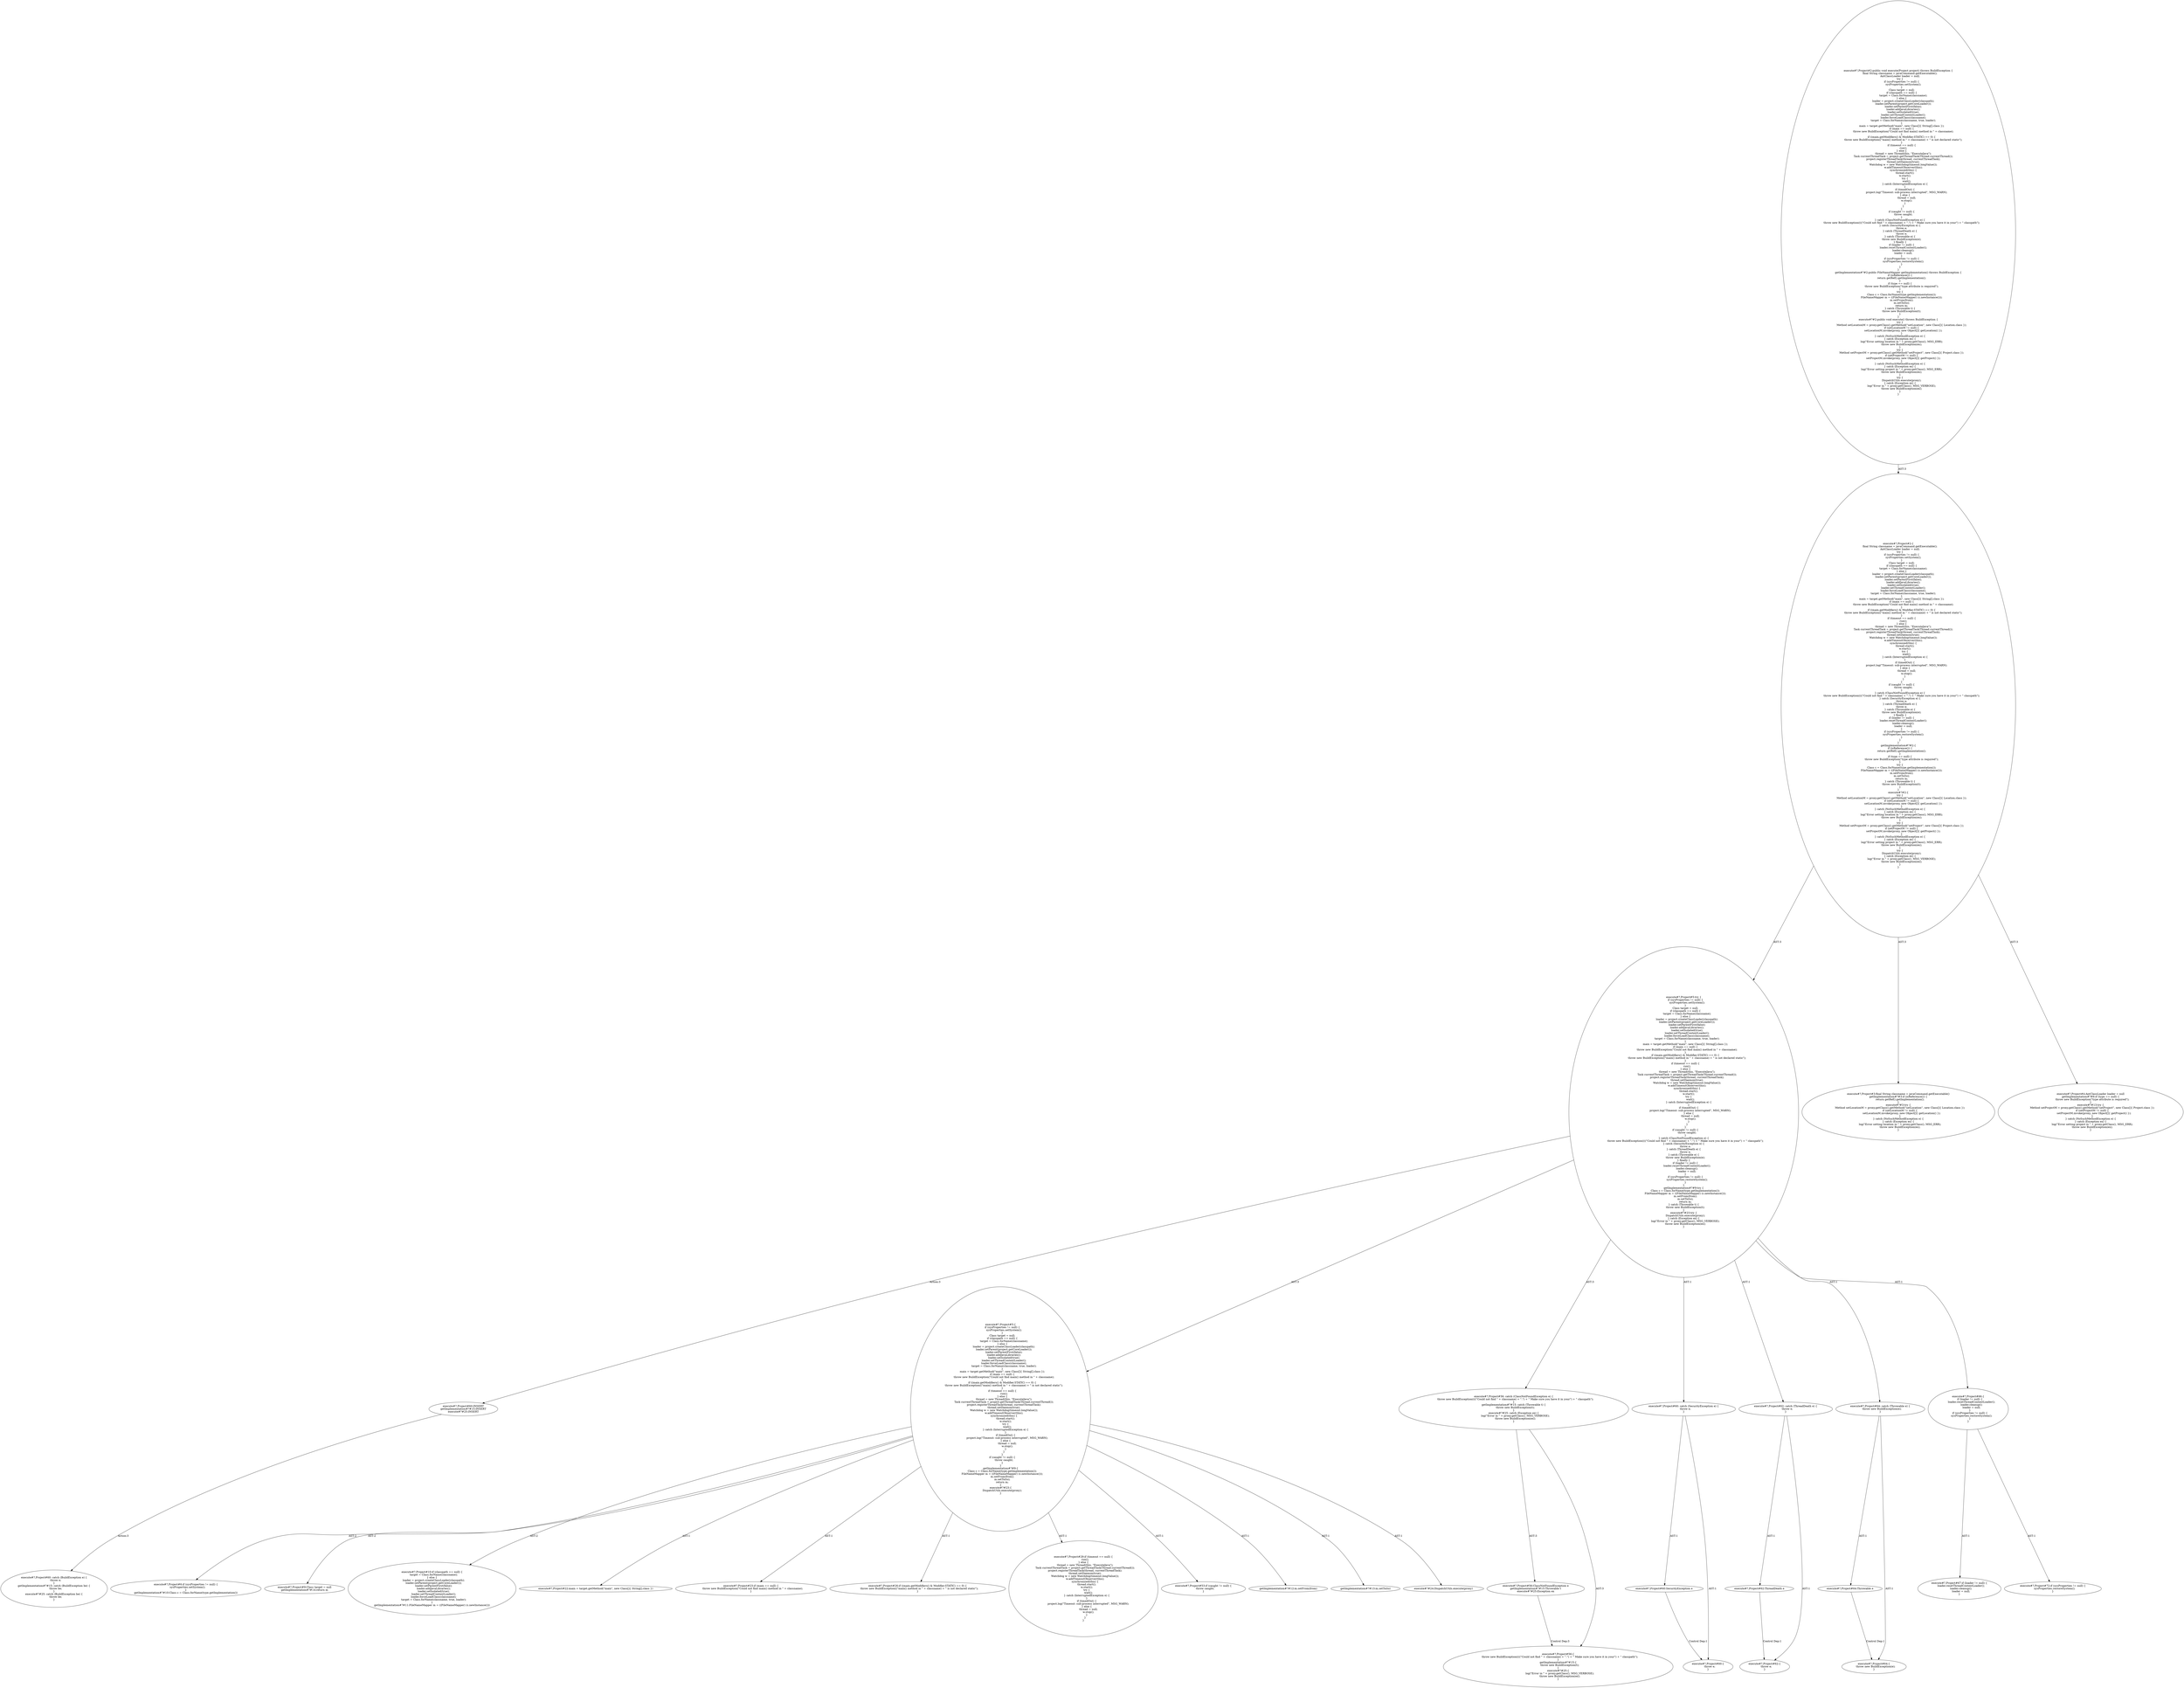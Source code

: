 digraph "Pattern" {
0 [label="execute#?,Project#60:INSERT
getImplementation#?#15:INSERT
execute#?#25:INSERT" shape=ellipse]
1 [label="execute#?,Project#5:try \{
    if (sysProperties != null) \{
        sysProperties.setSystem();
    \}
    Class target = null;
    if (classpath == null) \{
        target = Class.forName(classname);
    \} else \{
        loader = project.createClassLoader(classpath);
        loader.setParent(project.getCoreLoader());
        loader.setParentFirst(false);
        loader.addJavaLibraries();
        loader.setIsolated(true);
        loader.setThreadContextLoader();
        loader.forceLoadClass(classname);
        target = Class.forName(classname, true, loader);
    \}
    main = target.getMethod(\"main\", new Class[]\{ String[].class \});
    if (main == null) \{
        throw new BuildException(\"Could not find main() method in \" + classname);
    \}
    if ((main.getModifiers() & Modifier.STATIC) == 0) \{
        throw new BuildException((\"main() method in \" + classname) + \" is not declared static\");
    \}
    if (timeout == null) \{
        run();
    \} else \{
        thread = new Thread(this, \"ExecuteJava\");
        Task currentThreadTask = project.getThreadTask(Thread.currentThread());
        project.registerThreadTask(thread, currentThreadTask);
        thread.setDaemon(true);
        Watchdog w = new Watchdog(timeout.longValue());
        w.addTimeoutObserver(this);
        synchronized(this) \{
            thread.start();
            w.start();
            try \{
                wait();
            \} catch (InterruptedException e) \{
            \}
            if (timedOut) \{
                project.log(\"Timeout: sub-process interrupted\", MSG_WARN);
            \} else \{
                thread = null;
                w.stop();
            \}
        \}
    \}
    if (caught != null) \{
        throw caught;
    \}
\} catch (ClassNotFoundException e) \{
    throw new BuildException((((\"Could not find \" + classname) + \".\") + \" Make sure you have it in your\") + \" classpath\");
\} catch (SecurityException e) \{
    throw e;
\} catch (ThreadDeath e) \{
    throw e;
\} catch (Throwable e) \{
    throw new BuildException(e);
\} finally \{
    if (loader != null) \{
        loader.resetThreadContextLoader();
        loader.cleanup();
        loader = null;
    \}
    if (sysProperties != null) \{
        sysProperties.restoreSystem();
    \}
\}
getImplementation#?#9:try \{
    Class c = Class.forName(type.getImplementation());
    FileNameMapper m = ((FileNameMapper) (c.newInstance()));
    m.setFrom(from);
    m.setTo(to);
    return m;
\} catch (Throwable t) \{
    throw new BuildException(t);
\}
execute#?#23:try \{
    DispatchUtils.execute(proxy);
\} catch (Exception ex) \{
    log(\"Error in \" + proxy.getClass(), MSG_VERBOSE);
    throw new BuildException(ex);
\}" shape=ellipse]
2 [label="execute#?,Project#2:\{
    final String classname = javaCommand.getExecutable();
    AntClassLoader loader = null;
    try \{
        if (sysProperties != null) \{
            sysProperties.setSystem();
        \}
        Class target = null;
        if (classpath == null) \{
            target = Class.forName(classname);
        \} else \{
            loader = project.createClassLoader(classpath);
            loader.setParent(project.getCoreLoader());
            loader.setParentFirst(false);
            loader.addJavaLibraries();
            loader.setIsolated(true);
            loader.setThreadContextLoader();
            loader.forceLoadClass(classname);
            target = Class.forName(classname, true, loader);
        \}
        main = target.getMethod(\"main\", new Class[]\{ String[].class \});
        if (main == null) \{
            throw new BuildException(\"Could not find main() method in \" + classname);
        \}
        if ((main.getModifiers() & Modifier.STATIC) == 0) \{
            throw new BuildException((\"main() method in \" + classname) + \" is not declared static\");
        \}
        if (timeout == null) \{
            run();
        \} else \{
            thread = new Thread(this, \"ExecuteJava\");
            Task currentThreadTask = project.getThreadTask(Thread.currentThread());
            project.registerThreadTask(thread, currentThreadTask);
            thread.setDaemon(true);
            Watchdog w = new Watchdog(timeout.longValue());
            w.addTimeoutObserver(this);
            synchronized(this) \{
                thread.start();
                w.start();
                try \{
                    wait();
                \} catch (InterruptedException e) \{
                \}
                if (timedOut) \{
                    project.log(\"Timeout: sub-process interrupted\", MSG_WARN);
                \} else \{
                    thread = null;
                    w.stop();
                \}
            \}
        \}
        if (caught != null) \{
            throw caught;
        \}
    \} catch (ClassNotFoundException e) \{
        throw new BuildException((((\"Could not find \" + classname) + \".\") + \" Make sure you have it in your\") + \" classpath\");
    \} catch (SecurityException e) \{
        throw e;
    \} catch (ThreadDeath e) \{
        throw e;
    \} catch (Throwable e) \{
        throw new BuildException(e);
    \} finally \{
        if (loader != null) \{
            loader.resetThreadContextLoader();
            loader.cleanup();
            loader = null;
        \}
        if (sysProperties != null) \{
            sysProperties.restoreSystem();
        \}
    \}
\}
getImplementation#?#2:\{
    if (isReference()) \{
        return getRef().getImplementation();
    \}
    if (type == null) \{
        throw new BuildException(\"type attribute is required\");
    \}
    try \{
        Class c = Class.forName(type.getImplementation());
        FileNameMapper m = ((FileNameMapper) (c.newInstance()));
        m.setFrom(from);
        m.setTo(to);
        return m;
    \} catch (Throwable t) \{
        throw new BuildException(t);
    \}
\}
execute#?#2:\{
    try \{
        Method setLocationM = proxy.getClass().getMethod(\"setLocation\", new Class[]\{ Location.class \});
        if (setLocationM != null) \{
            setLocationM.invoke(proxy, new Object[]\{ getLocation() \});
        \}
    \} catch (NoSuchMethodException e) \{
    \} catch (Exception ex) \{
        log(\"Error setting location in \" + proxy.getClass(), MSG_ERR);
        throw new BuildException(ex);
    \}
    try \{
        Method setProjectM = proxy.getClass().getMethod(\"setProject\", new Class[]\{ Project.class \});
        if (setProjectM != null) \{
            setProjectM.invoke(proxy, new Object[]\{ getProject() \});
        \}
    \} catch (NoSuchMethodException e) \{
    \} catch (Exception ex) \{
        log(\"Error setting project in \" + proxy.getClass(), MSG_ERR);
        throw new BuildException(ex);
    \}
    try \{
        DispatchUtils.execute(proxy);
    \} catch (Exception ex) \{
        log(\"Error in \" + proxy.getClass(), MSG_VERBOSE);
        throw new BuildException(ex);
    \}
\}" shape=ellipse]
3 [label="execute#?,Project#2:public void execute(Project project) throws BuildException \{
    final String classname = javaCommand.getExecutable();
    AntClassLoader loader = null;
    try \{
        if (sysProperties != null) \{
            sysProperties.setSystem();
        \}
        Class target = null;
        if (classpath == null) \{
            target = Class.forName(classname);
        \} else \{
            loader = project.createClassLoader(classpath);
            loader.setParent(project.getCoreLoader());
            loader.setParentFirst(false);
            loader.addJavaLibraries();
            loader.setIsolated(true);
            loader.setThreadContextLoader();
            loader.forceLoadClass(classname);
            target = Class.forName(classname, true, loader);
        \}
        main = target.getMethod(\"main\", new Class[]\{ String[].class \});
        if (main == null) \{
            throw new BuildException(\"Could not find main() method in \" + classname);
        \}
        if ((main.getModifiers() & Modifier.STATIC) == 0) \{
            throw new BuildException((\"main() method in \" + classname) + \" is not declared static\");
        \}
        if (timeout == null) \{
            run();
        \} else \{
            thread = new Thread(this, \"ExecuteJava\");
            Task currentThreadTask = project.getThreadTask(Thread.currentThread());
            project.registerThreadTask(thread, currentThreadTask);
            thread.setDaemon(true);
            Watchdog w = new Watchdog(timeout.longValue());
            w.addTimeoutObserver(this);
            synchronized(this) \{
                thread.start();
                w.start();
                try \{
                    wait();
                \} catch (InterruptedException e) \{
                \}
                if (timedOut) \{
                    project.log(\"Timeout: sub-process interrupted\", MSG_WARN);
                \} else \{
                    thread = null;
                    w.stop();
                \}
            \}
        \}
        if (caught != null) \{
            throw caught;
        \}
    \} catch (ClassNotFoundException e) \{
        throw new BuildException((((\"Could not find \" + classname) + \".\") + \" Make sure you have it in your\") + \" classpath\");
    \} catch (SecurityException e) \{
        throw e;
    \} catch (ThreadDeath e) \{
        throw e;
    \} catch (Throwable e) \{
        throw new BuildException(e);
    \} finally \{
        if (loader != null) \{
            loader.resetThreadContextLoader();
            loader.cleanup();
            loader = null;
        \}
        if (sysProperties != null) \{
            sysProperties.restoreSystem();
        \}
    \}
\}
getImplementation#?#2:public FileNameMapper getImplementation() throws BuildException \{
    if (isReference()) \{
        return getRef().getImplementation();
    \}
    if (type == null) \{
        throw new BuildException(\"type attribute is required\");
    \}
    try \{
        Class c = Class.forName(type.getImplementation());
        FileNameMapper m = ((FileNameMapper) (c.newInstance()));
        m.setFrom(from);
        m.setTo(to);
        return m;
    \} catch (Throwable t) \{
        throw new BuildException(t);
    \}
\}
execute#?#2:public void execute() throws BuildException \{
    try \{
        Method setLocationM = proxy.getClass().getMethod(\"setLocation\", new Class[]\{ Location.class \});
        if (setLocationM != null) \{
            setLocationM.invoke(proxy, new Object[]\{ getLocation() \});
        \}
    \} catch (NoSuchMethodException e) \{
    \} catch (Exception ex) \{
        log(\"Error setting location in \" + proxy.getClass(), MSG_ERR);
        throw new BuildException(ex);
    \}
    try \{
        Method setProjectM = proxy.getClass().getMethod(\"setProject\", new Class[]\{ Project.class \});
        if (setProjectM != null) \{
            setProjectM.invoke(proxy, new Object[]\{ getProject() \});
        \}
    \} catch (NoSuchMethodException e) \{
    \} catch (Exception ex) \{
        log(\"Error setting project in \" + proxy.getClass(), MSG_ERR);
        throw new BuildException(ex);
    \}
    try \{
        DispatchUtils.execute(proxy);
    \} catch (Exception ex) \{
        log(\"Error in \" + proxy.getClass(), MSG_VERBOSE);
        throw new BuildException(ex);
    \}
\}" shape=ellipse]
4 [label="execute#?,Project#3:final String classname = javaCommand.getExecutable()
getImplementation#?#3:if (isReference()) \{
    return getRef().getImplementation();
\}
execute#?#3:try \{
    Method setLocationM = proxy.getClass().getMethod(\"setLocation\", new Class[]\{ Location.class \});
    if (setLocationM != null) \{
        setLocationM.invoke(proxy, new Object[]\{ getLocation() \});
    \}
\} catch (NoSuchMethodException e) \{
\} catch (Exception ex) \{
    log(\"Error setting location in \" + proxy.getClass(), MSG_ERR);
    throw new BuildException(ex);
\}" shape=ellipse]
5 [label="execute#?,Project#4:AntClassLoader loader = null
getImplementation#?#6:if (type == null) \{
    throw new BuildException(\"type attribute is required\");
\}
execute#?#13:try \{
    Method setProjectM = proxy.getClass().getMethod(\"setProject\", new Class[]\{ Project.class \});
    if (setProjectM != null) \{
        setProjectM.invoke(proxy, new Object[]\{ getProject() \});
    \}
\} catch (NoSuchMethodException e) \{
\} catch (Exception ex) \{
    log(\"Error setting project in \" + proxy.getClass(), MSG_ERR);
    throw new BuildException(ex);
\}" shape=ellipse]
6 [label="execute#?,Project#5:\{
    if (sysProperties != null) \{
        sysProperties.setSystem();
    \}
    Class target = null;
    if (classpath == null) \{
        target = Class.forName(classname);
    \} else \{
        loader = project.createClassLoader(classpath);
        loader.setParent(project.getCoreLoader());
        loader.setParentFirst(false);
        loader.addJavaLibraries();
        loader.setIsolated(true);
        loader.setThreadContextLoader();
        loader.forceLoadClass(classname);
        target = Class.forName(classname, true, loader);
    \}
    main = target.getMethod(\"main\", new Class[]\{ String[].class \});
    if (main == null) \{
        throw new BuildException(\"Could not find main() method in \" + classname);
    \}
    if ((main.getModifiers() & Modifier.STATIC) == 0) \{
        throw new BuildException((\"main() method in \" + classname) + \" is not declared static\");
    \}
    if (timeout == null) \{
        run();
    \} else \{
        thread = new Thread(this, \"ExecuteJava\");
        Task currentThreadTask = project.getThreadTask(Thread.currentThread());
        project.registerThreadTask(thread, currentThreadTask);
        thread.setDaemon(true);
        Watchdog w = new Watchdog(timeout.longValue());
        w.addTimeoutObserver(this);
        synchronized(this) \{
            thread.start();
            w.start();
            try \{
                wait();
            \} catch (InterruptedException e) \{
            \}
            if (timedOut) \{
                project.log(\"Timeout: sub-process interrupted\", MSG_WARN);
            \} else \{
                thread = null;
                w.stop();
            \}
        \}
    \}
    if (caught != null) \{
        throw caught;
    \}
\}
getImplementation#?#9:\{
    Class c = Class.forName(type.getImplementation());
    FileNameMapper m = ((FileNameMapper) (c.newInstance()));
    m.setFrom(from);
    m.setTo(to);
    return m;
\}
execute#?#23:\{
    DispatchUtils.execute(proxy);
\}" shape=ellipse]
7 [label="execute#?,Project#6:if (sysProperties != null) \{
    sysProperties.setSystem();
\}
getImplementation#?#10:Class c = Class.forName(type.getImplementation())" shape=ellipse]
8 [label="execute#?,Project#9:Class target = null
getImplementation#?#14:return m" shape=ellipse]
9 [label="execute#?,Project#10:if (classpath == null) \{
    target = Class.forName(classname);
\} else \{
    loader = project.createClassLoader(classpath);
    loader.setParent(project.getCoreLoader());
    loader.setParentFirst(false);
    loader.addJavaLibraries();
    loader.setIsolated(true);
    loader.setThreadContextLoader();
    loader.forceLoadClass(classname);
    target = Class.forName(classname, true, loader);
\}
getImplementation#?#11:FileNameMapper m = ((FileNameMapper) (c.newInstance()))" shape=ellipse]
10 [label="execute#?,Project#22:main = target.getMethod(\"main\", new Class[]\{ String[].class \})" shape=ellipse]
11 [label="execute#?,Project#23:if (main == null) \{
    throw new BuildException(\"Could not find main() method in \" + classname);
\}" shape=ellipse]
12 [label="execute#?,Project#26:if ((main.getModifiers() & Modifier.STATIC) == 0) \{
    throw new BuildException((\"main() method in \" + classname) + \" is not declared static\");
\}" shape=ellipse]
13 [label="execute#?,Project#29:if (timeout == null) \{
    run();
\} else \{
    thread = new Thread(this, \"ExecuteJava\");
    Task currentThreadTask = project.getThreadTask(Thread.currentThread());
    project.registerThreadTask(thread, currentThreadTask);
    thread.setDaemon(true);
    Watchdog w = new Watchdog(timeout.longValue());
    w.addTimeoutObserver(this);
    synchronized(this) \{
        thread.start();
        w.start();
        try \{
            wait();
        \} catch (InterruptedException e) \{
        \}
        if (timedOut) \{
            project.log(\"Timeout: sub-process interrupted\", MSG_WARN);
        \} else \{
            thread = null;
            w.stop();
        \}
    \}
\}" shape=ellipse]
14 [label="execute#?,Project#53:if (caught != null) \{
    throw caught;
\}" shape=ellipse]
15 [label="execute#?,Project#56: catch (ClassNotFoundException e) \{
    throw new BuildException((((\"Could not find \" + classname) + \".\") + \" Make sure you have it in your\") + \" classpath\");
\}
getImplementation#?#15: catch (Throwable t) \{
    throw new BuildException(t);
\}
execute#?#25: catch (Exception ex) \{
    log(\"Error in \" + proxy.getClass(), MSG_VERBOSE);
    throw new BuildException(ex);
\}" shape=ellipse]
16 [label="execute#?,Project#56:ClassNotFoundException e
getImplementation#?#15:Throwable t
execute#?#25:Exception ex" shape=ellipse]
17 [label="execute#?,Project#56:\{
    throw new BuildException((((\"Could not find \" + classname) + \".\") + \" Make sure you have it in your\") + \" classpath\");
\}
getImplementation#?#15:\{
    throw new BuildException(t);
\}
execute#?#25:\{
    log(\"Error in \" + proxy.getClass(), MSG_VERBOSE);
    throw new BuildException(ex);
\}" shape=ellipse]
18 [label="execute#?,Project#60: catch (SecurityException e) \{
    throw e;
\}" shape=ellipse]
19 [label="execute#?,Project#60:SecurityException e" shape=ellipse]
20 [label="execute#?,Project#60:\{
    throw e;
\}" shape=ellipse]
21 [label="execute#?,Project#62: catch (ThreadDeath e) \{
    throw e;
\}" shape=ellipse]
22 [label="execute#?,Project#62:ThreadDeath e" shape=ellipse]
23 [label="execute#?,Project#62:\{
    throw e;
\}" shape=ellipse]
24 [label="execute#?,Project#64: catch (Throwable e) \{
    throw new BuildException(e);
\}" shape=ellipse]
25 [label="execute#?,Project#64:Throwable e" shape=ellipse]
26 [label="execute#?,Project#64:\{
    throw new BuildException(e);
\}" shape=ellipse]
27 [label="execute#?,Project#66:\{
    if (loader != null) \{
        loader.resetThreadContextLoader();
        loader.cleanup();
        loader = null;
    \}
    if (sysProperties != null) \{
        sysProperties.restoreSystem();
    \}
\}" shape=ellipse]
28 [label="execute#?,Project#67:if (loader != null) \{
    loader.resetThreadContextLoader();
    loader.cleanup();
    loader = null;
\}" shape=ellipse]
29 [label="execute#?,Project#72:if (sysProperties != null) \{
    sysProperties.restoreSystem();
\}" shape=ellipse]
30 [label="execute#?,Project#60: catch (BuildException e) \{
    throw e;
\}
getImplementation#?#15: catch (BuildException be) \{
    throw be;
\}
execute#?#25: catch (BuildException be) \{
    throw be;
\}" shape=ellipse]
31 [label="getImplementation#?#12:m.setFrom(from)" shape=ellipse]
32 [label="getImplementation#?#13:m.setTo(to)" shape=ellipse]
33 [label="execute#?#24:DispatchUtils.execute(proxy)" shape=ellipse]
0 -> 30 [label="Action:3"];
1 -> 0 [label="Action:3"];
1 -> 6 [label="AST:3"];
1 -> 15 [label="AST:3"];
1 -> 18 [label="AST:1"];
1 -> 21 [label="AST:1"];
1 -> 24 [label="AST:1"];
1 -> 27 [label="AST:1"];
2 -> 1 [label="AST:3"];
2 -> 4 [label="AST:3"];
2 -> 5 [label="AST:3"];
3 -> 2 [label="AST:3"];
6 -> 7 [label="AST:2"];
6 -> 8 [label="AST:2"];
6 -> 9 [label="AST:2"];
6 -> 10 [label="AST:1"];
6 -> 11 [label="AST:1"];
6 -> 12 [label="AST:1"];
6 -> 13 [label="AST:1"];
6 -> 14 [label="AST:1"];
6 -> 31 [label="AST:1"];
6 -> 32 [label="AST:1"];
6 -> 33 [label="AST:1"];
15 -> 16 [label="AST:3"];
15 -> 17 [label="AST:3"];
16 -> 17 [label="Control Dep:3"];
18 -> 19 [label="AST:1"];
18 -> 20 [label="AST:1"];
19 -> 20 [label="Control Dep:1"];
21 -> 22 [label="AST:1"];
21 -> 23 [label="AST:1"];
22 -> 23 [label="Control Dep:1"];
24 -> 25 [label="AST:1"];
24 -> 26 [label="AST:1"];
25 -> 26 [label="Control Dep:1"];
27 -> 28 [label="AST:1"];
27 -> 29 [label="AST:1"];
}